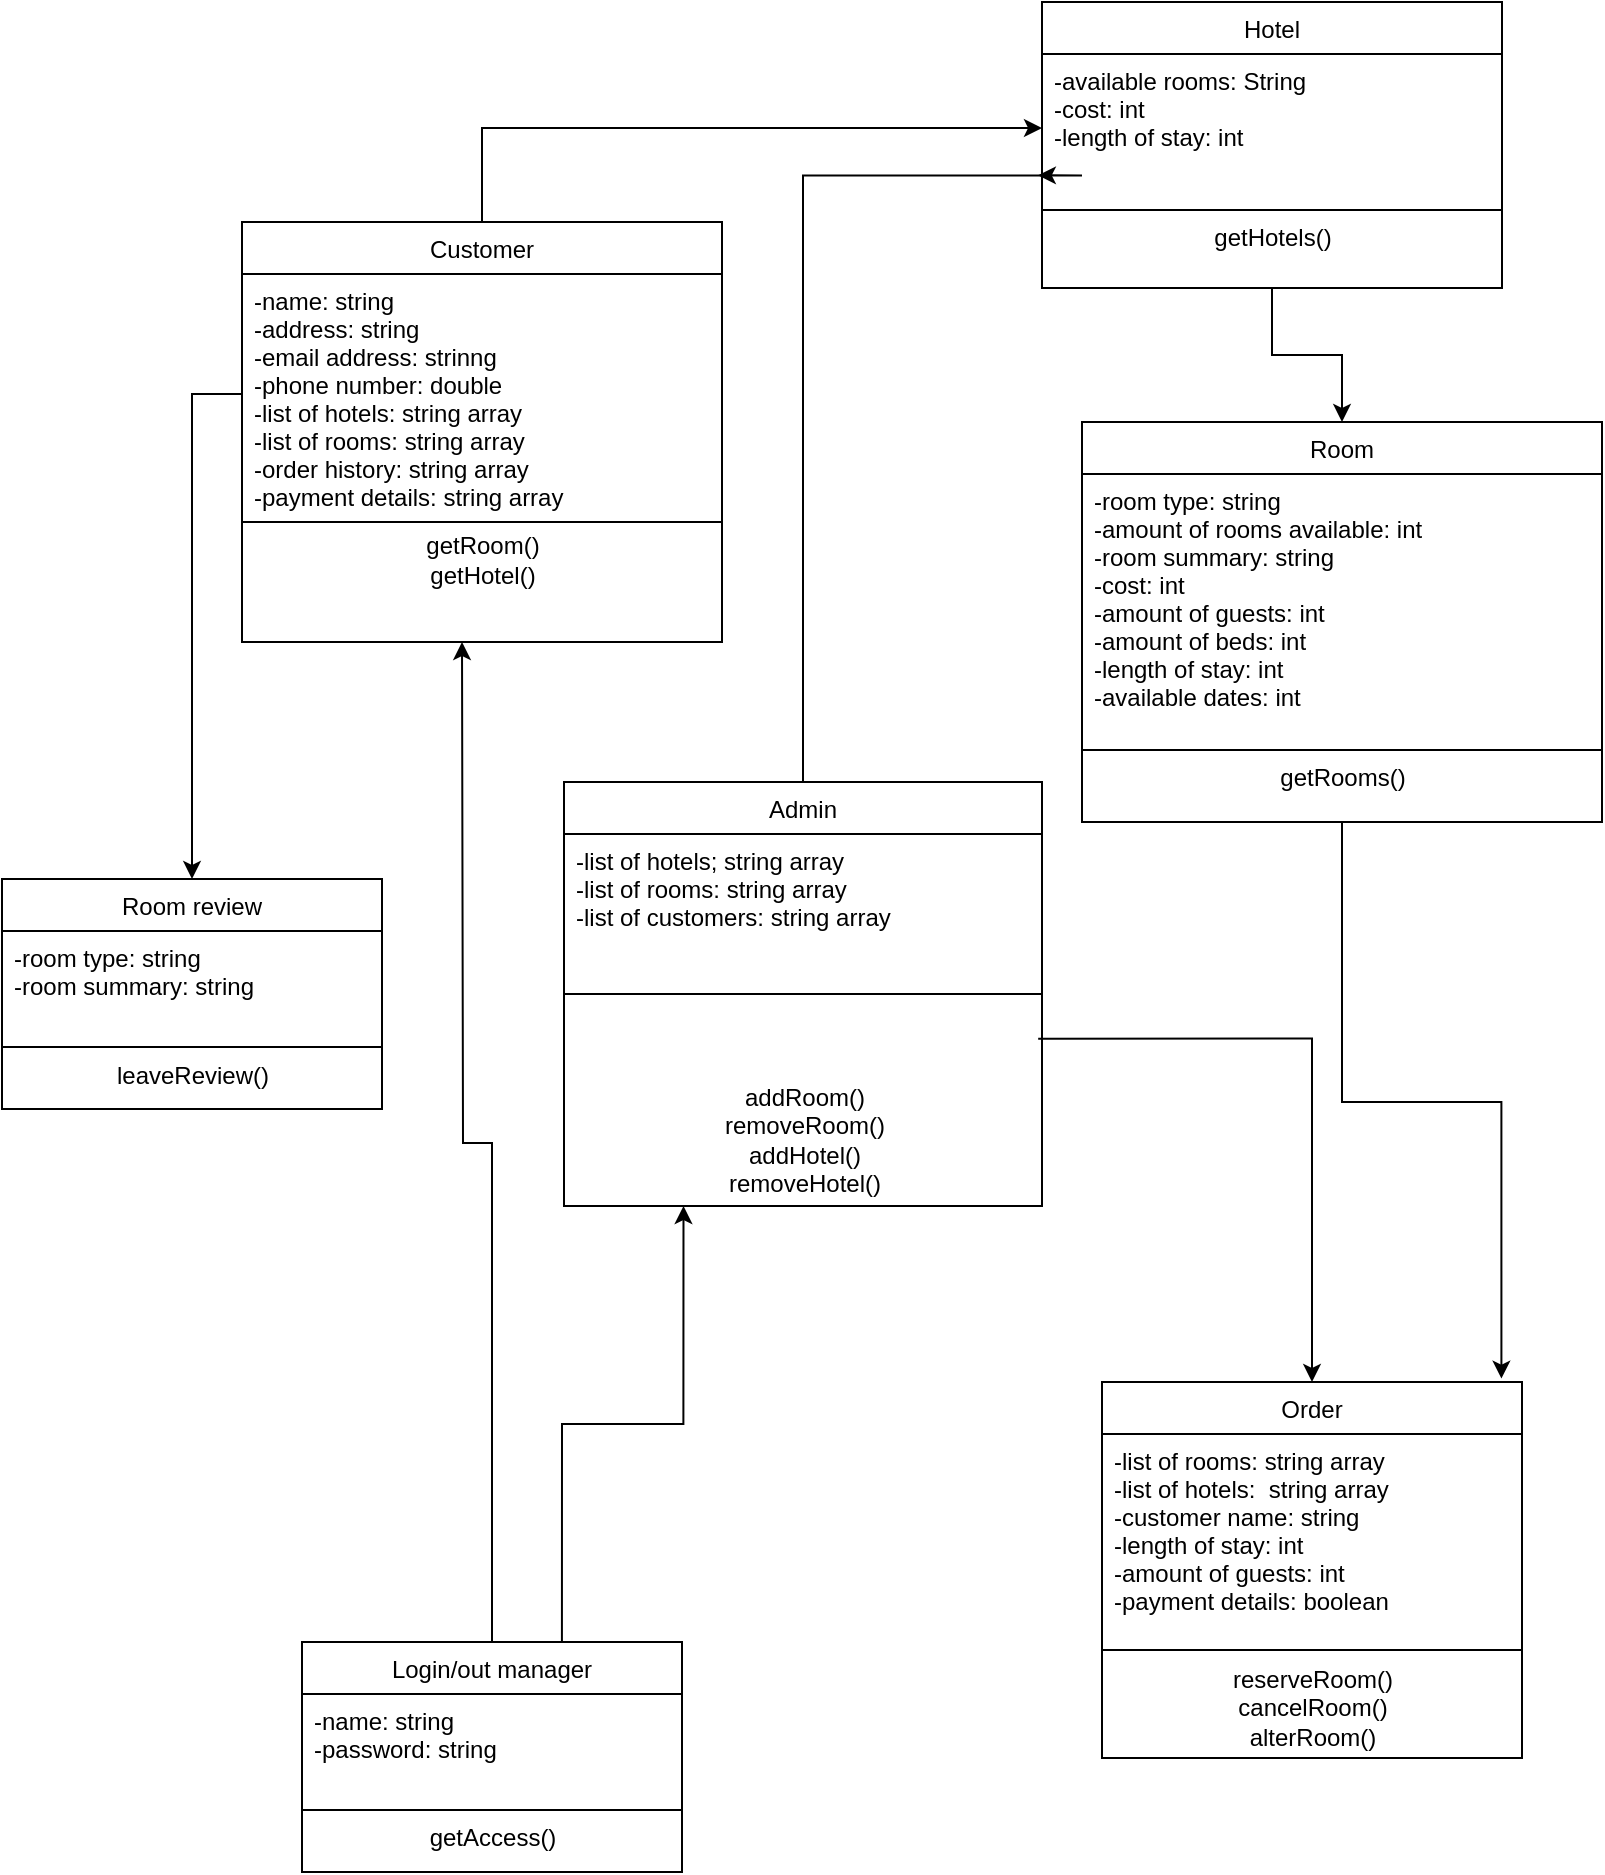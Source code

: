 <mxfile version="15.7.3" type="device"><diagram id="C5RBs43oDa-KdzZeNtuy" name="Page-1"><mxGraphModel dx="767" dy="1330" grid="1" gridSize="10" guides="1" tooltips="1" connect="1" arrows="1" fold="1" page="1" pageScale="1" pageWidth="827" pageHeight="1169" math="0" shadow="0"><root><mxCell id="WIyWlLk6GJQsqaUBKTNV-0"/><mxCell id="WIyWlLk6GJQsqaUBKTNV-1" parent="WIyWlLk6GJQsqaUBKTNV-0"/><mxCell id="r1v5mjU90pOOhz1uDkWe-49" style="edgeStyle=orthogonalEdgeStyle;rounded=0;orthogonalLoop=1;jettySize=auto;html=1;entryX=0.951;entryY=-0.009;entryDx=0;entryDy=0;entryPerimeter=0;" edge="1" parent="WIyWlLk6GJQsqaUBKTNV-1" source="r1v5mjU90pOOhz1uDkWe-0" target="r1v5mjU90pOOhz1uDkWe-19"><mxGeometry relative="1" as="geometry"/></mxCell><mxCell id="r1v5mjU90pOOhz1uDkWe-0" value="Room" style="swimlane;fontStyle=0;align=center;verticalAlign=top;childLayout=stackLayout;horizontal=1;startSize=26;horizontalStack=0;resizeParent=1;resizeLast=0;collapsible=1;marginBottom=0;rounded=0;shadow=0;strokeWidth=1;" vertex="1" parent="WIyWlLk6GJQsqaUBKTNV-1"><mxGeometry x="550" y="250" width="260" height="200" as="geometry"><mxRectangle x="340" y="380" width="170" height="26" as="alternateBounds"/></mxGeometry></mxCell><mxCell id="r1v5mjU90pOOhz1uDkWe-1" value="-room type: string&#10;-amount of rooms available: int&#10;-room summary: string&#10;-cost: int&#10;-amount of guests: int&#10;-amount of beds: int&#10;-length of stay: int&#10;-available dates: int" style="text;align=left;verticalAlign=top;spacingLeft=4;spacingRight=4;overflow=hidden;rotatable=0;points=[[0,0.5],[1,0.5]];portConstraint=eastwest;" vertex="1" parent="r1v5mjU90pOOhz1uDkWe-0"><mxGeometry y="26" width="260" height="134" as="geometry"/></mxCell><mxCell id="r1v5mjU90pOOhz1uDkWe-2" value="" style="line;html=1;strokeWidth=1;align=left;verticalAlign=middle;spacingTop=-1;spacingLeft=3;spacingRight=3;rotatable=0;labelPosition=right;points=[];portConstraint=eastwest;" vertex="1" parent="r1v5mjU90pOOhz1uDkWe-0"><mxGeometry y="160" width="260" height="8" as="geometry"/></mxCell><mxCell id="r1v5mjU90pOOhz1uDkWe-29" value="getRooms()" style="text;html=1;align=center;verticalAlign=middle;resizable=0;points=[];autosize=1;strokeColor=none;fillColor=none;" vertex="1" parent="r1v5mjU90pOOhz1uDkWe-0"><mxGeometry y="168" width="260" height="20" as="geometry"/></mxCell><mxCell id="r1v5mjU90pOOhz1uDkWe-3" value="Room review" style="swimlane;fontStyle=0;align=center;verticalAlign=top;childLayout=stackLayout;horizontal=1;startSize=26;horizontalStack=0;resizeParent=1;resizeLast=0;collapsible=1;marginBottom=0;rounded=0;shadow=0;strokeWidth=1;" vertex="1" parent="WIyWlLk6GJQsqaUBKTNV-1"><mxGeometry x="10" y="478.5" width="190" height="115" as="geometry"><mxRectangle x="340" y="380" width="170" height="26" as="alternateBounds"/></mxGeometry></mxCell><mxCell id="r1v5mjU90pOOhz1uDkWe-4" value="-room type: string&#10;-room summary: string" style="text;align=left;verticalAlign=top;spacingLeft=4;spacingRight=4;overflow=hidden;rotatable=0;points=[[0,0.5],[1,0.5]];portConstraint=eastwest;" vertex="1" parent="r1v5mjU90pOOhz1uDkWe-3"><mxGeometry y="26" width="190" height="54" as="geometry"/></mxCell><mxCell id="r1v5mjU90pOOhz1uDkWe-5" value="" style="line;html=1;strokeWidth=1;align=left;verticalAlign=middle;spacingTop=-1;spacingLeft=3;spacingRight=3;rotatable=0;labelPosition=right;points=[];portConstraint=eastwest;" vertex="1" parent="r1v5mjU90pOOhz1uDkWe-3"><mxGeometry y="80" width="190" height="8" as="geometry"/></mxCell><mxCell id="r1v5mjU90pOOhz1uDkWe-28" value="leaveReview()" style="text;html=1;align=center;verticalAlign=middle;resizable=0;points=[];autosize=1;strokeColor=none;fillColor=none;" vertex="1" parent="r1v5mjU90pOOhz1uDkWe-3"><mxGeometry y="88" width="190" height="20" as="geometry"/></mxCell><mxCell id="r1v5mjU90pOOhz1uDkWe-39" style="edgeStyle=orthogonalEdgeStyle;rounded=0;orthogonalLoop=1;jettySize=auto;html=1;" edge="1" parent="WIyWlLk6GJQsqaUBKTNV-1" source="r1v5mjU90pOOhz1uDkWe-6" target="r1v5mjU90pOOhz1uDkWe-10"><mxGeometry relative="1" as="geometry"/></mxCell><mxCell id="r1v5mjU90pOOhz1uDkWe-48" style="edgeStyle=orthogonalEdgeStyle;rounded=0;orthogonalLoop=1;jettySize=auto;html=1;exitX=0;exitY=0.5;exitDx=0;exitDy=0;" edge="1" parent="WIyWlLk6GJQsqaUBKTNV-1" source="r1v5mjU90pOOhz1uDkWe-7" target="r1v5mjU90pOOhz1uDkWe-3"><mxGeometry relative="1" as="geometry"/></mxCell><mxCell id="r1v5mjU90pOOhz1uDkWe-6" value="Customer" style="swimlane;fontStyle=0;align=center;verticalAlign=top;childLayout=stackLayout;horizontal=1;startSize=26;horizontalStack=0;resizeParent=1;resizeLast=0;collapsible=1;marginBottom=0;rounded=0;shadow=0;strokeWidth=1;" vertex="1" parent="WIyWlLk6GJQsqaUBKTNV-1"><mxGeometry x="130" y="150" width="240" height="210" as="geometry"><mxRectangle x="340" y="380" width="170" height="26" as="alternateBounds"/></mxGeometry></mxCell><mxCell id="r1v5mjU90pOOhz1uDkWe-7" value="-name: string&#10;-address: string&#10;-email address: strinng&#10;-phone number: double&#10;-list of hotels: string array&#10;-list of rooms: string array&#10;-order history: string array&#10;-payment details: string array" style="text;align=left;verticalAlign=top;spacingLeft=4;spacingRight=4;overflow=hidden;rotatable=0;points=[[0,0.5],[1,0.5]];portConstraint=eastwest;" vertex="1" parent="r1v5mjU90pOOhz1uDkWe-6"><mxGeometry y="26" width="240" height="120" as="geometry"/></mxCell><mxCell id="r1v5mjU90pOOhz1uDkWe-8" value="" style="line;html=1;strokeWidth=1;align=left;verticalAlign=middle;spacingTop=-1;spacingLeft=3;spacingRight=3;rotatable=0;labelPosition=right;points=[];portConstraint=eastwest;" vertex="1" parent="r1v5mjU90pOOhz1uDkWe-6"><mxGeometry y="146" width="240" height="8" as="geometry"/></mxCell><mxCell id="r1v5mjU90pOOhz1uDkWe-26" value="getRoom()&lt;br&gt;getHotel()" style="text;html=1;align=center;verticalAlign=middle;resizable=0;points=[];autosize=1;strokeColor=none;fillColor=none;" vertex="1" parent="r1v5mjU90pOOhz1uDkWe-6"><mxGeometry y="154" width="240" height="30" as="geometry"/></mxCell><mxCell id="r1v5mjU90pOOhz1uDkWe-40" style="edgeStyle=orthogonalEdgeStyle;rounded=0;orthogonalLoop=1;jettySize=auto;html=1;" edge="1" parent="WIyWlLk6GJQsqaUBKTNV-1" source="r1v5mjU90pOOhz1uDkWe-9" target="r1v5mjU90pOOhz1uDkWe-0"><mxGeometry relative="1" as="geometry"/></mxCell><mxCell id="r1v5mjU90pOOhz1uDkWe-9" value="Hotel" style="swimlane;fontStyle=0;align=center;verticalAlign=top;childLayout=stackLayout;horizontal=1;startSize=26;horizontalStack=0;resizeParent=1;resizeLast=0;collapsible=1;marginBottom=0;rounded=0;shadow=0;strokeWidth=1;" vertex="1" parent="WIyWlLk6GJQsqaUBKTNV-1"><mxGeometry x="530" y="40" width="230" height="143" as="geometry"><mxRectangle x="530" y="40" width="170" height="26" as="alternateBounds"/></mxGeometry></mxCell><mxCell id="r1v5mjU90pOOhz1uDkWe-10" value="-available rooms: String&#10;-cost: int&#10;-length of stay: int" style="text;align=left;verticalAlign=top;spacingLeft=4;spacingRight=4;overflow=hidden;rotatable=0;points=[[0,0.5],[1,0.5]];portConstraint=eastwest;" vertex="1" parent="r1v5mjU90pOOhz1uDkWe-9"><mxGeometry y="26" width="230" height="74" as="geometry"/></mxCell><mxCell id="r1v5mjU90pOOhz1uDkWe-11" value="" style="line;html=1;strokeWidth=1;align=left;verticalAlign=middle;spacingTop=-1;spacingLeft=3;spacingRight=3;rotatable=0;labelPosition=right;points=[];portConstraint=eastwest;" vertex="1" parent="r1v5mjU90pOOhz1uDkWe-9"><mxGeometry y="100" width="230" height="8" as="geometry"/></mxCell><mxCell id="r1v5mjU90pOOhz1uDkWe-30" value="getHotels()" style="text;html=1;align=center;verticalAlign=middle;resizable=0;points=[];autosize=1;strokeColor=none;fillColor=none;" vertex="1" parent="r1v5mjU90pOOhz1uDkWe-9"><mxGeometry y="108" width="230" height="20" as="geometry"/></mxCell><mxCell id="r1v5mjU90pOOhz1uDkWe-32" style="edgeStyle=orthogonalEdgeStyle;rounded=0;orthogonalLoop=1;jettySize=auto;html=1;exitX=0.992;exitY=-0.046;exitDx=0;exitDy=0;exitPerimeter=0;" edge="1" parent="WIyWlLk6GJQsqaUBKTNV-1" source="r1v5mjU90pOOhz1uDkWe-24" target="r1v5mjU90pOOhz1uDkWe-19"><mxGeometry relative="1" as="geometry"/></mxCell><mxCell id="r1v5mjU90pOOhz1uDkWe-38" style="edgeStyle=orthogonalEdgeStyle;rounded=0;orthogonalLoop=1;jettySize=auto;html=1;entryX=-0.009;entryY=0.82;entryDx=0;entryDy=0;entryPerimeter=0;" edge="1" parent="WIyWlLk6GJQsqaUBKTNV-1" source="r1v5mjU90pOOhz1uDkWe-13" target="r1v5mjU90pOOhz1uDkWe-10"><mxGeometry relative="1" as="geometry"/></mxCell><mxCell id="r1v5mjU90pOOhz1uDkWe-13" value="Admin" style="swimlane;fontStyle=0;align=center;verticalAlign=top;childLayout=stackLayout;horizontal=1;startSize=26;horizontalStack=0;resizeParent=1;resizeLast=0;collapsible=1;marginBottom=0;rounded=0;shadow=0;strokeWidth=1;" vertex="1" parent="WIyWlLk6GJQsqaUBKTNV-1"><mxGeometry x="291" y="430" width="239" height="212" as="geometry"><mxRectangle x="340" y="380" width="170" height="26" as="alternateBounds"/></mxGeometry></mxCell><mxCell id="r1v5mjU90pOOhz1uDkWe-14" value="-list of hotels; string array&#10;-list of rooms: string array&#10;-list of customers: string array&#10;" style="text;align=left;verticalAlign=top;spacingLeft=4;spacingRight=4;overflow=hidden;rotatable=0;points=[[0,0.5],[1,0.5]];portConstraint=eastwest;" vertex="1" parent="r1v5mjU90pOOhz1uDkWe-13"><mxGeometry y="26" width="239" height="54" as="geometry"/></mxCell><mxCell id="r1v5mjU90pOOhz1uDkWe-15" value="" style="line;html=1;strokeWidth=1;align=left;verticalAlign=middle;spacingTop=-1;spacingLeft=3;spacingRight=3;rotatable=0;labelPosition=right;points=[];portConstraint=eastwest;" vertex="1" parent="r1v5mjU90pOOhz1uDkWe-13"><mxGeometry y="80" width="239" height="52" as="geometry"/></mxCell><mxCell id="r1v5mjU90pOOhz1uDkWe-24" value="&lt;br&gt;addRoom()&lt;br&gt;removeRoom()&lt;br&gt;addHotel()&lt;br&gt;removeHotel()" style="text;html=1;align=center;verticalAlign=middle;resizable=0;points=[];autosize=1;strokeColor=none;fillColor=none;" vertex="1" parent="r1v5mjU90pOOhz1uDkWe-13"><mxGeometry y="132" width="239" height="80" as="geometry"/></mxCell><mxCell id="r1v5mjU90pOOhz1uDkWe-19" value="Order" style="swimlane;fontStyle=0;align=center;verticalAlign=top;childLayout=stackLayout;horizontal=1;startSize=26;horizontalStack=0;resizeParent=1;resizeLast=0;collapsible=1;marginBottom=0;rounded=0;shadow=0;strokeWidth=1;" vertex="1" parent="WIyWlLk6GJQsqaUBKTNV-1"><mxGeometry x="560" y="730" width="210" height="188" as="geometry"><mxRectangle x="340" y="380" width="170" height="26" as="alternateBounds"/></mxGeometry></mxCell><mxCell id="r1v5mjU90pOOhz1uDkWe-20" value="-list of rooms: string array&#10;-list of hotels:  string array&#10;-customer name: string&#10;-length of stay: int&#10;-amount of guests: int&#10;-payment details: boolean&#10;" style="text;align=left;verticalAlign=top;spacingLeft=4;spacingRight=4;overflow=hidden;rotatable=0;points=[[0,0.5],[1,0.5]];portConstraint=eastwest;" vertex="1" parent="r1v5mjU90pOOhz1uDkWe-19"><mxGeometry y="26" width="210" height="104" as="geometry"/></mxCell><mxCell id="r1v5mjU90pOOhz1uDkWe-21" value="" style="line;html=1;strokeWidth=1;align=left;verticalAlign=middle;spacingTop=-1;spacingLeft=3;spacingRight=3;rotatable=0;labelPosition=right;points=[];portConstraint=eastwest;" vertex="1" parent="r1v5mjU90pOOhz1uDkWe-19"><mxGeometry y="130" width="210" height="8" as="geometry"/></mxCell><mxCell id="r1v5mjU90pOOhz1uDkWe-27" value="reserveRoom()&lt;br&gt;cancelRoom()&lt;br&gt;alterRoom()&lt;br&gt;" style="text;html=1;align=center;verticalAlign=middle;resizable=0;points=[];autosize=1;strokeColor=none;fillColor=none;" vertex="1" parent="r1v5mjU90pOOhz1uDkWe-19"><mxGeometry y="138" width="210" height="50" as="geometry"/></mxCell><mxCell id="r1v5mjU90pOOhz1uDkWe-46" style="edgeStyle=orthogonalEdgeStyle;rounded=0;orthogonalLoop=1;jettySize=auto;html=1;" edge="1" parent="WIyWlLk6GJQsqaUBKTNV-1" source="r1v5mjU90pOOhz1uDkWe-41"><mxGeometry relative="1" as="geometry"><mxPoint x="240.0" y="360" as="targetPoint"/></mxGeometry></mxCell><mxCell id="r1v5mjU90pOOhz1uDkWe-47" style="edgeStyle=orthogonalEdgeStyle;rounded=0;orthogonalLoop=1;jettySize=auto;html=1;entryX=0.25;entryY=1;entryDx=0;entryDy=0;exitX=0.684;exitY=0;exitDx=0;exitDy=0;exitPerimeter=0;" edge="1" parent="WIyWlLk6GJQsqaUBKTNV-1" source="r1v5mjU90pOOhz1uDkWe-41" target="r1v5mjU90pOOhz1uDkWe-13"><mxGeometry relative="1" as="geometry"><mxPoint x="290" y="850" as="sourcePoint"/></mxGeometry></mxCell><mxCell id="r1v5mjU90pOOhz1uDkWe-41" value="Login/out manager" style="swimlane;fontStyle=0;align=center;verticalAlign=top;childLayout=stackLayout;horizontal=1;startSize=26;horizontalStack=0;resizeParent=1;resizeLast=0;collapsible=1;marginBottom=0;rounded=0;shadow=0;strokeWidth=1;" vertex="1" parent="WIyWlLk6GJQsqaUBKTNV-1"><mxGeometry x="160" y="860" width="190" height="115" as="geometry"><mxRectangle x="340" y="380" width="170" height="26" as="alternateBounds"/></mxGeometry></mxCell><mxCell id="r1v5mjU90pOOhz1uDkWe-42" value="-name: string&#10;-password: string" style="text;align=left;verticalAlign=top;spacingLeft=4;spacingRight=4;overflow=hidden;rotatable=0;points=[[0,0.5],[1,0.5]];portConstraint=eastwest;" vertex="1" parent="r1v5mjU90pOOhz1uDkWe-41"><mxGeometry y="26" width="190" height="54" as="geometry"/></mxCell><mxCell id="r1v5mjU90pOOhz1uDkWe-43" value="" style="line;html=1;strokeWidth=1;align=left;verticalAlign=middle;spacingTop=-1;spacingLeft=3;spacingRight=3;rotatable=0;labelPosition=right;points=[];portConstraint=eastwest;" vertex="1" parent="r1v5mjU90pOOhz1uDkWe-41"><mxGeometry y="80" width="190" height="8" as="geometry"/></mxCell><mxCell id="r1v5mjU90pOOhz1uDkWe-44" value="getAccess()" style="text;html=1;align=center;verticalAlign=middle;resizable=0;points=[];autosize=1;strokeColor=none;fillColor=none;" vertex="1" parent="r1v5mjU90pOOhz1uDkWe-41"><mxGeometry y="88" width="190" height="20" as="geometry"/></mxCell></root></mxGraphModel></diagram></mxfile>